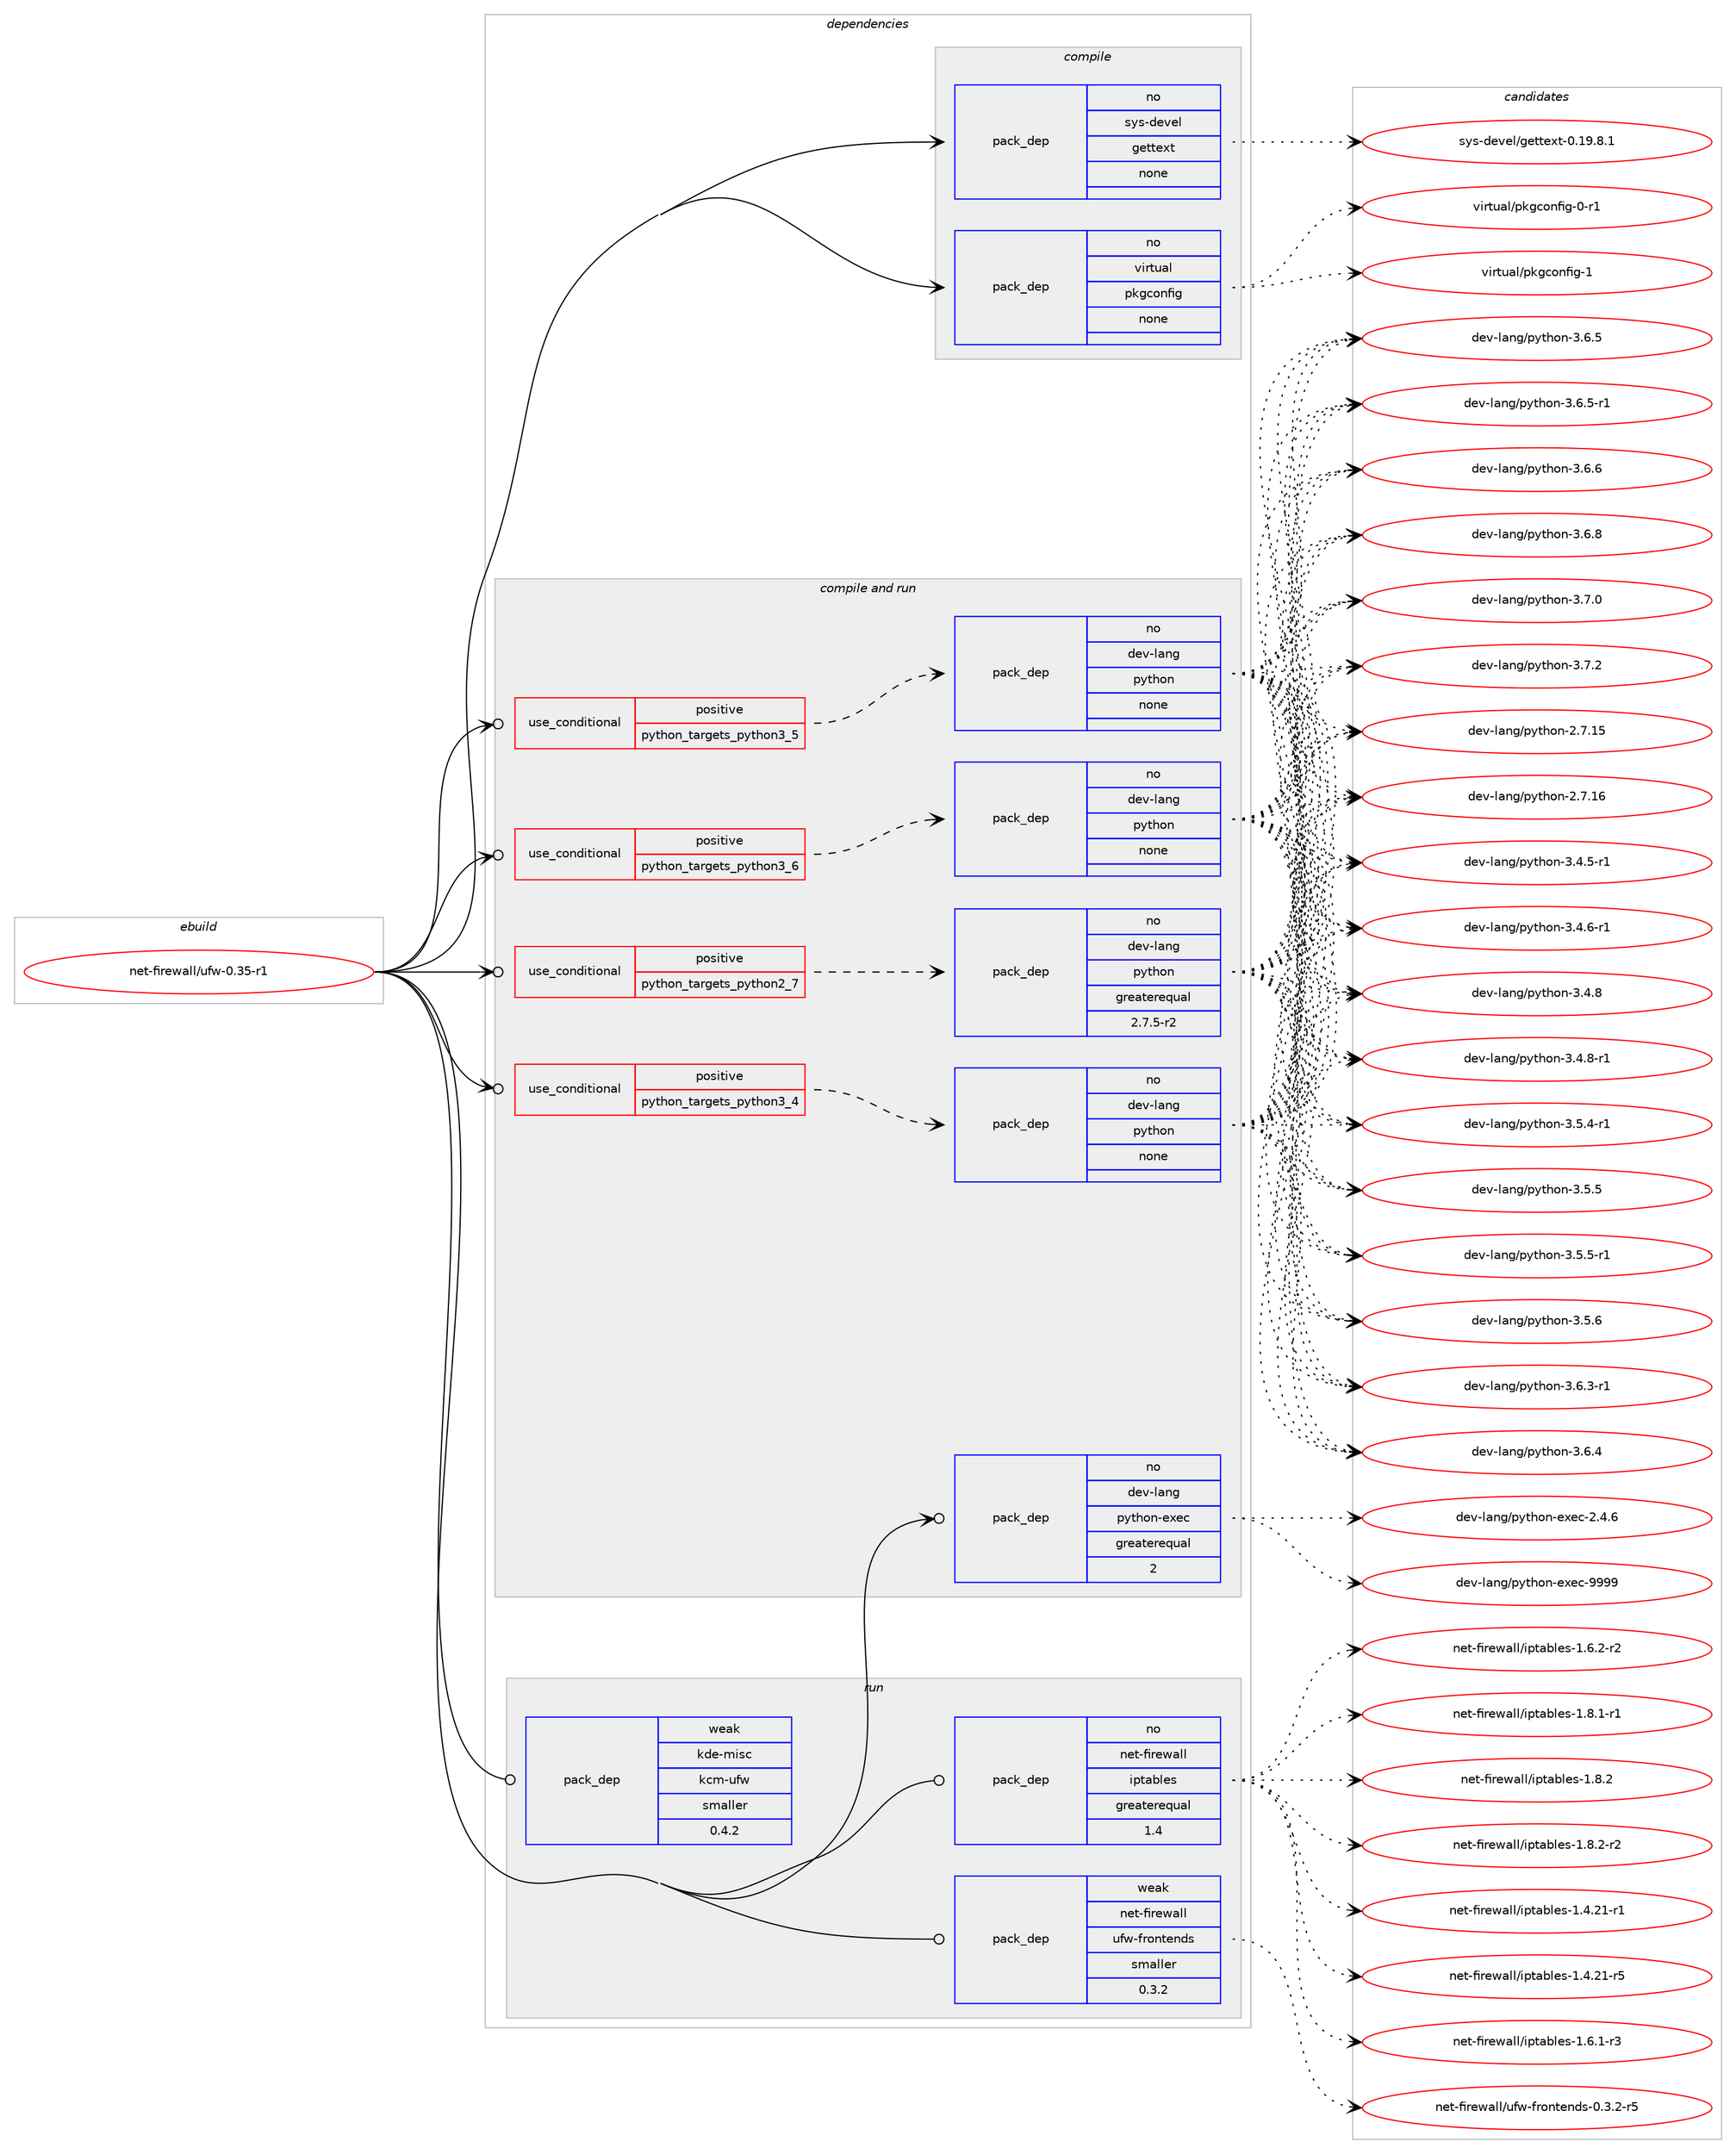 digraph prolog {

# *************
# Graph options
# *************

newrank=true;
concentrate=true;
compound=true;
graph [rankdir=LR,fontname=Helvetica,fontsize=10,ranksep=1.5];#, ranksep=2.5, nodesep=0.2];
edge  [arrowhead=vee];
node  [fontname=Helvetica,fontsize=10];

# **********
# The ebuild
# **********

subgraph cluster_leftcol {
color=gray;
rank=same;
label=<<i>ebuild</i>>;
id [label="net-firewall/ufw-0.35-r1", color=red, width=4, href="../net-firewall/ufw-0.35-r1.svg"];
}

# ****************
# The dependencies
# ****************

subgraph cluster_midcol {
color=gray;
label=<<i>dependencies</i>>;
subgraph cluster_compile {
fillcolor="#eeeeee";
style=filled;
label=<<i>compile</i>>;
subgraph pack1181146 {
dependency1652213 [label=<<TABLE BORDER="0" CELLBORDER="1" CELLSPACING="0" CELLPADDING="4" WIDTH="220"><TR><TD ROWSPAN="6" CELLPADDING="30">pack_dep</TD></TR><TR><TD WIDTH="110">no</TD></TR><TR><TD>sys-devel</TD></TR><TR><TD>gettext</TD></TR><TR><TD>none</TD></TR><TR><TD></TD></TR></TABLE>>, shape=none, color=blue];
}
id:e -> dependency1652213:w [weight=20,style="solid",arrowhead="vee"];
subgraph pack1181147 {
dependency1652214 [label=<<TABLE BORDER="0" CELLBORDER="1" CELLSPACING="0" CELLPADDING="4" WIDTH="220"><TR><TD ROWSPAN="6" CELLPADDING="30">pack_dep</TD></TR><TR><TD WIDTH="110">no</TD></TR><TR><TD>virtual</TD></TR><TR><TD>pkgconfig</TD></TR><TR><TD>none</TD></TR><TR><TD></TD></TR></TABLE>>, shape=none, color=blue];
}
id:e -> dependency1652214:w [weight=20,style="solid",arrowhead="vee"];
}
subgraph cluster_compileandrun {
fillcolor="#eeeeee";
style=filled;
label=<<i>compile and run</i>>;
subgraph cond444300 {
dependency1652215 [label=<<TABLE BORDER="0" CELLBORDER="1" CELLSPACING="0" CELLPADDING="4"><TR><TD ROWSPAN="3" CELLPADDING="10">use_conditional</TD></TR><TR><TD>positive</TD></TR><TR><TD>python_targets_python2_7</TD></TR></TABLE>>, shape=none, color=red];
subgraph pack1181148 {
dependency1652216 [label=<<TABLE BORDER="0" CELLBORDER="1" CELLSPACING="0" CELLPADDING="4" WIDTH="220"><TR><TD ROWSPAN="6" CELLPADDING="30">pack_dep</TD></TR><TR><TD WIDTH="110">no</TD></TR><TR><TD>dev-lang</TD></TR><TR><TD>python</TD></TR><TR><TD>greaterequal</TD></TR><TR><TD>2.7.5-r2</TD></TR></TABLE>>, shape=none, color=blue];
}
dependency1652215:e -> dependency1652216:w [weight=20,style="dashed",arrowhead="vee"];
}
id:e -> dependency1652215:w [weight=20,style="solid",arrowhead="odotvee"];
subgraph cond444301 {
dependency1652217 [label=<<TABLE BORDER="0" CELLBORDER="1" CELLSPACING="0" CELLPADDING="4"><TR><TD ROWSPAN="3" CELLPADDING="10">use_conditional</TD></TR><TR><TD>positive</TD></TR><TR><TD>python_targets_python3_4</TD></TR></TABLE>>, shape=none, color=red];
subgraph pack1181149 {
dependency1652218 [label=<<TABLE BORDER="0" CELLBORDER="1" CELLSPACING="0" CELLPADDING="4" WIDTH="220"><TR><TD ROWSPAN="6" CELLPADDING="30">pack_dep</TD></TR><TR><TD WIDTH="110">no</TD></TR><TR><TD>dev-lang</TD></TR><TR><TD>python</TD></TR><TR><TD>none</TD></TR><TR><TD></TD></TR></TABLE>>, shape=none, color=blue];
}
dependency1652217:e -> dependency1652218:w [weight=20,style="dashed",arrowhead="vee"];
}
id:e -> dependency1652217:w [weight=20,style="solid",arrowhead="odotvee"];
subgraph cond444302 {
dependency1652219 [label=<<TABLE BORDER="0" CELLBORDER="1" CELLSPACING="0" CELLPADDING="4"><TR><TD ROWSPAN="3" CELLPADDING="10">use_conditional</TD></TR><TR><TD>positive</TD></TR><TR><TD>python_targets_python3_5</TD></TR></TABLE>>, shape=none, color=red];
subgraph pack1181150 {
dependency1652220 [label=<<TABLE BORDER="0" CELLBORDER="1" CELLSPACING="0" CELLPADDING="4" WIDTH="220"><TR><TD ROWSPAN="6" CELLPADDING="30">pack_dep</TD></TR><TR><TD WIDTH="110">no</TD></TR><TR><TD>dev-lang</TD></TR><TR><TD>python</TD></TR><TR><TD>none</TD></TR><TR><TD></TD></TR></TABLE>>, shape=none, color=blue];
}
dependency1652219:e -> dependency1652220:w [weight=20,style="dashed",arrowhead="vee"];
}
id:e -> dependency1652219:w [weight=20,style="solid",arrowhead="odotvee"];
subgraph cond444303 {
dependency1652221 [label=<<TABLE BORDER="0" CELLBORDER="1" CELLSPACING="0" CELLPADDING="4"><TR><TD ROWSPAN="3" CELLPADDING="10">use_conditional</TD></TR><TR><TD>positive</TD></TR><TR><TD>python_targets_python3_6</TD></TR></TABLE>>, shape=none, color=red];
subgraph pack1181151 {
dependency1652222 [label=<<TABLE BORDER="0" CELLBORDER="1" CELLSPACING="0" CELLPADDING="4" WIDTH="220"><TR><TD ROWSPAN="6" CELLPADDING="30">pack_dep</TD></TR><TR><TD WIDTH="110">no</TD></TR><TR><TD>dev-lang</TD></TR><TR><TD>python</TD></TR><TR><TD>none</TD></TR><TR><TD></TD></TR></TABLE>>, shape=none, color=blue];
}
dependency1652221:e -> dependency1652222:w [weight=20,style="dashed",arrowhead="vee"];
}
id:e -> dependency1652221:w [weight=20,style="solid",arrowhead="odotvee"];
subgraph pack1181152 {
dependency1652223 [label=<<TABLE BORDER="0" CELLBORDER="1" CELLSPACING="0" CELLPADDING="4" WIDTH="220"><TR><TD ROWSPAN="6" CELLPADDING="30">pack_dep</TD></TR><TR><TD WIDTH="110">no</TD></TR><TR><TD>dev-lang</TD></TR><TR><TD>python-exec</TD></TR><TR><TD>greaterequal</TD></TR><TR><TD>2</TD></TR></TABLE>>, shape=none, color=blue];
}
id:e -> dependency1652223:w [weight=20,style="solid",arrowhead="odotvee"];
}
subgraph cluster_run {
fillcolor="#eeeeee";
style=filled;
label=<<i>run</i>>;
subgraph pack1181153 {
dependency1652224 [label=<<TABLE BORDER="0" CELLBORDER="1" CELLSPACING="0" CELLPADDING="4" WIDTH="220"><TR><TD ROWSPAN="6" CELLPADDING="30">pack_dep</TD></TR><TR><TD WIDTH="110">no</TD></TR><TR><TD>net-firewall</TD></TR><TR><TD>iptables</TD></TR><TR><TD>greaterequal</TD></TR><TR><TD>1.4</TD></TR></TABLE>>, shape=none, color=blue];
}
id:e -> dependency1652224:w [weight=20,style="solid",arrowhead="odot"];
subgraph pack1181154 {
dependency1652225 [label=<<TABLE BORDER="0" CELLBORDER="1" CELLSPACING="0" CELLPADDING="4" WIDTH="220"><TR><TD ROWSPAN="6" CELLPADDING="30">pack_dep</TD></TR><TR><TD WIDTH="110">weak</TD></TR><TR><TD>kde-misc</TD></TR><TR><TD>kcm-ufw</TD></TR><TR><TD>smaller</TD></TR><TR><TD>0.4.2</TD></TR></TABLE>>, shape=none, color=blue];
}
id:e -> dependency1652225:w [weight=20,style="solid",arrowhead="odot"];
subgraph pack1181155 {
dependency1652226 [label=<<TABLE BORDER="0" CELLBORDER="1" CELLSPACING="0" CELLPADDING="4" WIDTH="220"><TR><TD ROWSPAN="6" CELLPADDING="30">pack_dep</TD></TR><TR><TD WIDTH="110">weak</TD></TR><TR><TD>net-firewall</TD></TR><TR><TD>ufw-frontends</TD></TR><TR><TD>smaller</TD></TR><TR><TD>0.3.2</TD></TR></TABLE>>, shape=none, color=blue];
}
id:e -> dependency1652226:w [weight=20,style="solid",arrowhead="odot"];
}
}

# **************
# The candidates
# **************

subgraph cluster_choices {
rank=same;
color=gray;
label=<<i>candidates</i>>;

subgraph choice1181146 {
color=black;
nodesep=1;
choice1151211154510010111810110847103101116116101120116454846495746564649 [label="sys-devel/gettext-0.19.8.1", color=red, width=4,href="../sys-devel/gettext-0.19.8.1.svg"];
dependency1652213:e -> choice1151211154510010111810110847103101116116101120116454846495746564649:w [style=dotted,weight="100"];
}
subgraph choice1181147 {
color=black;
nodesep=1;
choice11810511411611797108471121071039911111010210510345484511449 [label="virtual/pkgconfig-0-r1", color=red, width=4,href="../virtual/pkgconfig-0-r1.svg"];
choice1181051141161179710847112107103991111101021051034549 [label="virtual/pkgconfig-1", color=red, width=4,href="../virtual/pkgconfig-1.svg"];
dependency1652214:e -> choice11810511411611797108471121071039911111010210510345484511449:w [style=dotted,weight="100"];
dependency1652214:e -> choice1181051141161179710847112107103991111101021051034549:w [style=dotted,weight="100"];
}
subgraph choice1181148 {
color=black;
nodesep=1;
choice10010111845108971101034711212111610411111045504655464953 [label="dev-lang/python-2.7.15", color=red, width=4,href="../dev-lang/python-2.7.15.svg"];
choice10010111845108971101034711212111610411111045504655464954 [label="dev-lang/python-2.7.16", color=red, width=4,href="../dev-lang/python-2.7.16.svg"];
choice1001011184510897110103471121211161041111104551465246534511449 [label="dev-lang/python-3.4.5-r1", color=red, width=4,href="../dev-lang/python-3.4.5-r1.svg"];
choice1001011184510897110103471121211161041111104551465246544511449 [label="dev-lang/python-3.4.6-r1", color=red, width=4,href="../dev-lang/python-3.4.6-r1.svg"];
choice100101118451089711010347112121116104111110455146524656 [label="dev-lang/python-3.4.8", color=red, width=4,href="../dev-lang/python-3.4.8.svg"];
choice1001011184510897110103471121211161041111104551465246564511449 [label="dev-lang/python-3.4.8-r1", color=red, width=4,href="../dev-lang/python-3.4.8-r1.svg"];
choice1001011184510897110103471121211161041111104551465346524511449 [label="dev-lang/python-3.5.4-r1", color=red, width=4,href="../dev-lang/python-3.5.4-r1.svg"];
choice100101118451089711010347112121116104111110455146534653 [label="dev-lang/python-3.5.5", color=red, width=4,href="../dev-lang/python-3.5.5.svg"];
choice1001011184510897110103471121211161041111104551465346534511449 [label="dev-lang/python-3.5.5-r1", color=red, width=4,href="../dev-lang/python-3.5.5-r1.svg"];
choice100101118451089711010347112121116104111110455146534654 [label="dev-lang/python-3.5.6", color=red, width=4,href="../dev-lang/python-3.5.6.svg"];
choice1001011184510897110103471121211161041111104551465446514511449 [label="dev-lang/python-3.6.3-r1", color=red, width=4,href="../dev-lang/python-3.6.3-r1.svg"];
choice100101118451089711010347112121116104111110455146544652 [label="dev-lang/python-3.6.4", color=red, width=4,href="../dev-lang/python-3.6.4.svg"];
choice100101118451089711010347112121116104111110455146544653 [label="dev-lang/python-3.6.5", color=red, width=4,href="../dev-lang/python-3.6.5.svg"];
choice1001011184510897110103471121211161041111104551465446534511449 [label="dev-lang/python-3.6.5-r1", color=red, width=4,href="../dev-lang/python-3.6.5-r1.svg"];
choice100101118451089711010347112121116104111110455146544654 [label="dev-lang/python-3.6.6", color=red, width=4,href="../dev-lang/python-3.6.6.svg"];
choice100101118451089711010347112121116104111110455146544656 [label="dev-lang/python-3.6.8", color=red, width=4,href="../dev-lang/python-3.6.8.svg"];
choice100101118451089711010347112121116104111110455146554648 [label="dev-lang/python-3.7.0", color=red, width=4,href="../dev-lang/python-3.7.0.svg"];
choice100101118451089711010347112121116104111110455146554650 [label="dev-lang/python-3.7.2", color=red, width=4,href="../dev-lang/python-3.7.2.svg"];
dependency1652216:e -> choice10010111845108971101034711212111610411111045504655464953:w [style=dotted,weight="100"];
dependency1652216:e -> choice10010111845108971101034711212111610411111045504655464954:w [style=dotted,weight="100"];
dependency1652216:e -> choice1001011184510897110103471121211161041111104551465246534511449:w [style=dotted,weight="100"];
dependency1652216:e -> choice1001011184510897110103471121211161041111104551465246544511449:w [style=dotted,weight="100"];
dependency1652216:e -> choice100101118451089711010347112121116104111110455146524656:w [style=dotted,weight="100"];
dependency1652216:e -> choice1001011184510897110103471121211161041111104551465246564511449:w [style=dotted,weight="100"];
dependency1652216:e -> choice1001011184510897110103471121211161041111104551465346524511449:w [style=dotted,weight="100"];
dependency1652216:e -> choice100101118451089711010347112121116104111110455146534653:w [style=dotted,weight="100"];
dependency1652216:e -> choice1001011184510897110103471121211161041111104551465346534511449:w [style=dotted,weight="100"];
dependency1652216:e -> choice100101118451089711010347112121116104111110455146534654:w [style=dotted,weight="100"];
dependency1652216:e -> choice1001011184510897110103471121211161041111104551465446514511449:w [style=dotted,weight="100"];
dependency1652216:e -> choice100101118451089711010347112121116104111110455146544652:w [style=dotted,weight="100"];
dependency1652216:e -> choice100101118451089711010347112121116104111110455146544653:w [style=dotted,weight="100"];
dependency1652216:e -> choice1001011184510897110103471121211161041111104551465446534511449:w [style=dotted,weight="100"];
dependency1652216:e -> choice100101118451089711010347112121116104111110455146544654:w [style=dotted,weight="100"];
dependency1652216:e -> choice100101118451089711010347112121116104111110455146544656:w [style=dotted,weight="100"];
dependency1652216:e -> choice100101118451089711010347112121116104111110455146554648:w [style=dotted,weight="100"];
dependency1652216:e -> choice100101118451089711010347112121116104111110455146554650:w [style=dotted,weight="100"];
}
subgraph choice1181149 {
color=black;
nodesep=1;
choice10010111845108971101034711212111610411111045504655464953 [label="dev-lang/python-2.7.15", color=red, width=4,href="../dev-lang/python-2.7.15.svg"];
choice10010111845108971101034711212111610411111045504655464954 [label="dev-lang/python-2.7.16", color=red, width=4,href="../dev-lang/python-2.7.16.svg"];
choice1001011184510897110103471121211161041111104551465246534511449 [label="dev-lang/python-3.4.5-r1", color=red, width=4,href="../dev-lang/python-3.4.5-r1.svg"];
choice1001011184510897110103471121211161041111104551465246544511449 [label="dev-lang/python-3.4.6-r1", color=red, width=4,href="../dev-lang/python-3.4.6-r1.svg"];
choice100101118451089711010347112121116104111110455146524656 [label="dev-lang/python-3.4.8", color=red, width=4,href="../dev-lang/python-3.4.8.svg"];
choice1001011184510897110103471121211161041111104551465246564511449 [label="dev-lang/python-3.4.8-r1", color=red, width=4,href="../dev-lang/python-3.4.8-r1.svg"];
choice1001011184510897110103471121211161041111104551465346524511449 [label="dev-lang/python-3.5.4-r1", color=red, width=4,href="../dev-lang/python-3.5.4-r1.svg"];
choice100101118451089711010347112121116104111110455146534653 [label="dev-lang/python-3.5.5", color=red, width=4,href="../dev-lang/python-3.5.5.svg"];
choice1001011184510897110103471121211161041111104551465346534511449 [label="dev-lang/python-3.5.5-r1", color=red, width=4,href="../dev-lang/python-3.5.5-r1.svg"];
choice100101118451089711010347112121116104111110455146534654 [label="dev-lang/python-3.5.6", color=red, width=4,href="../dev-lang/python-3.5.6.svg"];
choice1001011184510897110103471121211161041111104551465446514511449 [label="dev-lang/python-3.6.3-r1", color=red, width=4,href="../dev-lang/python-3.6.3-r1.svg"];
choice100101118451089711010347112121116104111110455146544652 [label="dev-lang/python-3.6.4", color=red, width=4,href="../dev-lang/python-3.6.4.svg"];
choice100101118451089711010347112121116104111110455146544653 [label="dev-lang/python-3.6.5", color=red, width=4,href="../dev-lang/python-3.6.5.svg"];
choice1001011184510897110103471121211161041111104551465446534511449 [label="dev-lang/python-3.6.5-r1", color=red, width=4,href="../dev-lang/python-3.6.5-r1.svg"];
choice100101118451089711010347112121116104111110455146544654 [label="dev-lang/python-3.6.6", color=red, width=4,href="../dev-lang/python-3.6.6.svg"];
choice100101118451089711010347112121116104111110455146544656 [label="dev-lang/python-3.6.8", color=red, width=4,href="../dev-lang/python-3.6.8.svg"];
choice100101118451089711010347112121116104111110455146554648 [label="dev-lang/python-3.7.0", color=red, width=4,href="../dev-lang/python-3.7.0.svg"];
choice100101118451089711010347112121116104111110455146554650 [label="dev-lang/python-3.7.2", color=red, width=4,href="../dev-lang/python-3.7.2.svg"];
dependency1652218:e -> choice10010111845108971101034711212111610411111045504655464953:w [style=dotted,weight="100"];
dependency1652218:e -> choice10010111845108971101034711212111610411111045504655464954:w [style=dotted,weight="100"];
dependency1652218:e -> choice1001011184510897110103471121211161041111104551465246534511449:w [style=dotted,weight="100"];
dependency1652218:e -> choice1001011184510897110103471121211161041111104551465246544511449:w [style=dotted,weight="100"];
dependency1652218:e -> choice100101118451089711010347112121116104111110455146524656:w [style=dotted,weight="100"];
dependency1652218:e -> choice1001011184510897110103471121211161041111104551465246564511449:w [style=dotted,weight="100"];
dependency1652218:e -> choice1001011184510897110103471121211161041111104551465346524511449:w [style=dotted,weight="100"];
dependency1652218:e -> choice100101118451089711010347112121116104111110455146534653:w [style=dotted,weight="100"];
dependency1652218:e -> choice1001011184510897110103471121211161041111104551465346534511449:w [style=dotted,weight="100"];
dependency1652218:e -> choice100101118451089711010347112121116104111110455146534654:w [style=dotted,weight="100"];
dependency1652218:e -> choice1001011184510897110103471121211161041111104551465446514511449:w [style=dotted,weight="100"];
dependency1652218:e -> choice100101118451089711010347112121116104111110455146544652:w [style=dotted,weight="100"];
dependency1652218:e -> choice100101118451089711010347112121116104111110455146544653:w [style=dotted,weight="100"];
dependency1652218:e -> choice1001011184510897110103471121211161041111104551465446534511449:w [style=dotted,weight="100"];
dependency1652218:e -> choice100101118451089711010347112121116104111110455146544654:w [style=dotted,weight="100"];
dependency1652218:e -> choice100101118451089711010347112121116104111110455146544656:w [style=dotted,weight="100"];
dependency1652218:e -> choice100101118451089711010347112121116104111110455146554648:w [style=dotted,weight="100"];
dependency1652218:e -> choice100101118451089711010347112121116104111110455146554650:w [style=dotted,weight="100"];
}
subgraph choice1181150 {
color=black;
nodesep=1;
choice10010111845108971101034711212111610411111045504655464953 [label="dev-lang/python-2.7.15", color=red, width=4,href="../dev-lang/python-2.7.15.svg"];
choice10010111845108971101034711212111610411111045504655464954 [label="dev-lang/python-2.7.16", color=red, width=4,href="../dev-lang/python-2.7.16.svg"];
choice1001011184510897110103471121211161041111104551465246534511449 [label="dev-lang/python-3.4.5-r1", color=red, width=4,href="../dev-lang/python-3.4.5-r1.svg"];
choice1001011184510897110103471121211161041111104551465246544511449 [label="dev-lang/python-3.4.6-r1", color=red, width=4,href="../dev-lang/python-3.4.6-r1.svg"];
choice100101118451089711010347112121116104111110455146524656 [label="dev-lang/python-3.4.8", color=red, width=4,href="../dev-lang/python-3.4.8.svg"];
choice1001011184510897110103471121211161041111104551465246564511449 [label="dev-lang/python-3.4.8-r1", color=red, width=4,href="../dev-lang/python-3.4.8-r1.svg"];
choice1001011184510897110103471121211161041111104551465346524511449 [label="dev-lang/python-3.5.4-r1", color=red, width=4,href="../dev-lang/python-3.5.4-r1.svg"];
choice100101118451089711010347112121116104111110455146534653 [label="dev-lang/python-3.5.5", color=red, width=4,href="../dev-lang/python-3.5.5.svg"];
choice1001011184510897110103471121211161041111104551465346534511449 [label="dev-lang/python-3.5.5-r1", color=red, width=4,href="../dev-lang/python-3.5.5-r1.svg"];
choice100101118451089711010347112121116104111110455146534654 [label="dev-lang/python-3.5.6", color=red, width=4,href="../dev-lang/python-3.5.6.svg"];
choice1001011184510897110103471121211161041111104551465446514511449 [label="dev-lang/python-3.6.3-r1", color=red, width=4,href="../dev-lang/python-3.6.3-r1.svg"];
choice100101118451089711010347112121116104111110455146544652 [label="dev-lang/python-3.6.4", color=red, width=4,href="../dev-lang/python-3.6.4.svg"];
choice100101118451089711010347112121116104111110455146544653 [label="dev-lang/python-3.6.5", color=red, width=4,href="../dev-lang/python-3.6.5.svg"];
choice1001011184510897110103471121211161041111104551465446534511449 [label="dev-lang/python-3.6.5-r1", color=red, width=4,href="../dev-lang/python-3.6.5-r1.svg"];
choice100101118451089711010347112121116104111110455146544654 [label="dev-lang/python-3.6.6", color=red, width=4,href="../dev-lang/python-3.6.6.svg"];
choice100101118451089711010347112121116104111110455146544656 [label="dev-lang/python-3.6.8", color=red, width=4,href="../dev-lang/python-3.6.8.svg"];
choice100101118451089711010347112121116104111110455146554648 [label="dev-lang/python-3.7.0", color=red, width=4,href="../dev-lang/python-3.7.0.svg"];
choice100101118451089711010347112121116104111110455146554650 [label="dev-lang/python-3.7.2", color=red, width=4,href="../dev-lang/python-3.7.2.svg"];
dependency1652220:e -> choice10010111845108971101034711212111610411111045504655464953:w [style=dotted,weight="100"];
dependency1652220:e -> choice10010111845108971101034711212111610411111045504655464954:w [style=dotted,weight="100"];
dependency1652220:e -> choice1001011184510897110103471121211161041111104551465246534511449:w [style=dotted,weight="100"];
dependency1652220:e -> choice1001011184510897110103471121211161041111104551465246544511449:w [style=dotted,weight="100"];
dependency1652220:e -> choice100101118451089711010347112121116104111110455146524656:w [style=dotted,weight="100"];
dependency1652220:e -> choice1001011184510897110103471121211161041111104551465246564511449:w [style=dotted,weight="100"];
dependency1652220:e -> choice1001011184510897110103471121211161041111104551465346524511449:w [style=dotted,weight="100"];
dependency1652220:e -> choice100101118451089711010347112121116104111110455146534653:w [style=dotted,weight="100"];
dependency1652220:e -> choice1001011184510897110103471121211161041111104551465346534511449:w [style=dotted,weight="100"];
dependency1652220:e -> choice100101118451089711010347112121116104111110455146534654:w [style=dotted,weight="100"];
dependency1652220:e -> choice1001011184510897110103471121211161041111104551465446514511449:w [style=dotted,weight="100"];
dependency1652220:e -> choice100101118451089711010347112121116104111110455146544652:w [style=dotted,weight="100"];
dependency1652220:e -> choice100101118451089711010347112121116104111110455146544653:w [style=dotted,weight="100"];
dependency1652220:e -> choice1001011184510897110103471121211161041111104551465446534511449:w [style=dotted,weight="100"];
dependency1652220:e -> choice100101118451089711010347112121116104111110455146544654:w [style=dotted,weight="100"];
dependency1652220:e -> choice100101118451089711010347112121116104111110455146544656:w [style=dotted,weight="100"];
dependency1652220:e -> choice100101118451089711010347112121116104111110455146554648:w [style=dotted,weight="100"];
dependency1652220:e -> choice100101118451089711010347112121116104111110455146554650:w [style=dotted,weight="100"];
}
subgraph choice1181151 {
color=black;
nodesep=1;
choice10010111845108971101034711212111610411111045504655464953 [label="dev-lang/python-2.7.15", color=red, width=4,href="../dev-lang/python-2.7.15.svg"];
choice10010111845108971101034711212111610411111045504655464954 [label="dev-lang/python-2.7.16", color=red, width=4,href="../dev-lang/python-2.7.16.svg"];
choice1001011184510897110103471121211161041111104551465246534511449 [label="dev-lang/python-3.4.5-r1", color=red, width=4,href="../dev-lang/python-3.4.5-r1.svg"];
choice1001011184510897110103471121211161041111104551465246544511449 [label="dev-lang/python-3.4.6-r1", color=red, width=4,href="../dev-lang/python-3.4.6-r1.svg"];
choice100101118451089711010347112121116104111110455146524656 [label="dev-lang/python-3.4.8", color=red, width=4,href="../dev-lang/python-3.4.8.svg"];
choice1001011184510897110103471121211161041111104551465246564511449 [label="dev-lang/python-3.4.8-r1", color=red, width=4,href="../dev-lang/python-3.4.8-r1.svg"];
choice1001011184510897110103471121211161041111104551465346524511449 [label="dev-lang/python-3.5.4-r1", color=red, width=4,href="../dev-lang/python-3.5.4-r1.svg"];
choice100101118451089711010347112121116104111110455146534653 [label="dev-lang/python-3.5.5", color=red, width=4,href="../dev-lang/python-3.5.5.svg"];
choice1001011184510897110103471121211161041111104551465346534511449 [label="dev-lang/python-3.5.5-r1", color=red, width=4,href="../dev-lang/python-3.5.5-r1.svg"];
choice100101118451089711010347112121116104111110455146534654 [label="dev-lang/python-3.5.6", color=red, width=4,href="../dev-lang/python-3.5.6.svg"];
choice1001011184510897110103471121211161041111104551465446514511449 [label="dev-lang/python-3.6.3-r1", color=red, width=4,href="../dev-lang/python-3.6.3-r1.svg"];
choice100101118451089711010347112121116104111110455146544652 [label="dev-lang/python-3.6.4", color=red, width=4,href="../dev-lang/python-3.6.4.svg"];
choice100101118451089711010347112121116104111110455146544653 [label="dev-lang/python-3.6.5", color=red, width=4,href="../dev-lang/python-3.6.5.svg"];
choice1001011184510897110103471121211161041111104551465446534511449 [label="dev-lang/python-3.6.5-r1", color=red, width=4,href="../dev-lang/python-3.6.5-r1.svg"];
choice100101118451089711010347112121116104111110455146544654 [label="dev-lang/python-3.6.6", color=red, width=4,href="../dev-lang/python-3.6.6.svg"];
choice100101118451089711010347112121116104111110455146544656 [label="dev-lang/python-3.6.8", color=red, width=4,href="../dev-lang/python-3.6.8.svg"];
choice100101118451089711010347112121116104111110455146554648 [label="dev-lang/python-3.7.0", color=red, width=4,href="../dev-lang/python-3.7.0.svg"];
choice100101118451089711010347112121116104111110455146554650 [label="dev-lang/python-3.7.2", color=red, width=4,href="../dev-lang/python-3.7.2.svg"];
dependency1652222:e -> choice10010111845108971101034711212111610411111045504655464953:w [style=dotted,weight="100"];
dependency1652222:e -> choice10010111845108971101034711212111610411111045504655464954:w [style=dotted,weight="100"];
dependency1652222:e -> choice1001011184510897110103471121211161041111104551465246534511449:w [style=dotted,weight="100"];
dependency1652222:e -> choice1001011184510897110103471121211161041111104551465246544511449:w [style=dotted,weight="100"];
dependency1652222:e -> choice100101118451089711010347112121116104111110455146524656:w [style=dotted,weight="100"];
dependency1652222:e -> choice1001011184510897110103471121211161041111104551465246564511449:w [style=dotted,weight="100"];
dependency1652222:e -> choice1001011184510897110103471121211161041111104551465346524511449:w [style=dotted,weight="100"];
dependency1652222:e -> choice100101118451089711010347112121116104111110455146534653:w [style=dotted,weight="100"];
dependency1652222:e -> choice1001011184510897110103471121211161041111104551465346534511449:w [style=dotted,weight="100"];
dependency1652222:e -> choice100101118451089711010347112121116104111110455146534654:w [style=dotted,weight="100"];
dependency1652222:e -> choice1001011184510897110103471121211161041111104551465446514511449:w [style=dotted,weight="100"];
dependency1652222:e -> choice100101118451089711010347112121116104111110455146544652:w [style=dotted,weight="100"];
dependency1652222:e -> choice100101118451089711010347112121116104111110455146544653:w [style=dotted,weight="100"];
dependency1652222:e -> choice1001011184510897110103471121211161041111104551465446534511449:w [style=dotted,weight="100"];
dependency1652222:e -> choice100101118451089711010347112121116104111110455146544654:w [style=dotted,weight="100"];
dependency1652222:e -> choice100101118451089711010347112121116104111110455146544656:w [style=dotted,weight="100"];
dependency1652222:e -> choice100101118451089711010347112121116104111110455146554648:w [style=dotted,weight="100"];
dependency1652222:e -> choice100101118451089711010347112121116104111110455146554650:w [style=dotted,weight="100"];
}
subgraph choice1181152 {
color=black;
nodesep=1;
choice1001011184510897110103471121211161041111104510112010199455046524654 [label="dev-lang/python-exec-2.4.6", color=red, width=4,href="../dev-lang/python-exec-2.4.6.svg"];
choice10010111845108971101034711212111610411111045101120101994557575757 [label="dev-lang/python-exec-9999", color=red, width=4,href="../dev-lang/python-exec-9999.svg"];
dependency1652223:e -> choice1001011184510897110103471121211161041111104510112010199455046524654:w [style=dotted,weight="100"];
dependency1652223:e -> choice10010111845108971101034711212111610411111045101120101994557575757:w [style=dotted,weight="100"];
}
subgraph choice1181153 {
color=black;
nodesep=1;
choice1101011164510210511410111997108108471051121169798108101115454946524650494511449 [label="net-firewall/iptables-1.4.21-r1", color=red, width=4,href="../net-firewall/iptables-1.4.21-r1.svg"];
choice1101011164510210511410111997108108471051121169798108101115454946524650494511453 [label="net-firewall/iptables-1.4.21-r5", color=red, width=4,href="../net-firewall/iptables-1.4.21-r5.svg"];
choice11010111645102105114101119971081084710511211697981081011154549465446494511451 [label="net-firewall/iptables-1.6.1-r3", color=red, width=4,href="../net-firewall/iptables-1.6.1-r3.svg"];
choice11010111645102105114101119971081084710511211697981081011154549465446504511450 [label="net-firewall/iptables-1.6.2-r2", color=red, width=4,href="../net-firewall/iptables-1.6.2-r2.svg"];
choice11010111645102105114101119971081084710511211697981081011154549465646494511449 [label="net-firewall/iptables-1.8.1-r1", color=red, width=4,href="../net-firewall/iptables-1.8.1-r1.svg"];
choice1101011164510210511410111997108108471051121169798108101115454946564650 [label="net-firewall/iptables-1.8.2", color=red, width=4,href="../net-firewall/iptables-1.8.2.svg"];
choice11010111645102105114101119971081084710511211697981081011154549465646504511450 [label="net-firewall/iptables-1.8.2-r2", color=red, width=4,href="../net-firewall/iptables-1.8.2-r2.svg"];
dependency1652224:e -> choice1101011164510210511410111997108108471051121169798108101115454946524650494511449:w [style=dotted,weight="100"];
dependency1652224:e -> choice1101011164510210511410111997108108471051121169798108101115454946524650494511453:w [style=dotted,weight="100"];
dependency1652224:e -> choice11010111645102105114101119971081084710511211697981081011154549465446494511451:w [style=dotted,weight="100"];
dependency1652224:e -> choice11010111645102105114101119971081084710511211697981081011154549465446504511450:w [style=dotted,weight="100"];
dependency1652224:e -> choice11010111645102105114101119971081084710511211697981081011154549465646494511449:w [style=dotted,weight="100"];
dependency1652224:e -> choice1101011164510210511410111997108108471051121169798108101115454946564650:w [style=dotted,weight="100"];
dependency1652224:e -> choice11010111645102105114101119971081084710511211697981081011154549465646504511450:w [style=dotted,weight="100"];
}
subgraph choice1181154 {
color=black;
nodesep=1;
}
subgraph choice1181155 {
color=black;
nodesep=1;
choice110101116451021051141011199710810847117102119451021141111101161011101001154548465146504511453 [label="net-firewall/ufw-frontends-0.3.2-r5", color=red, width=4,href="../net-firewall/ufw-frontends-0.3.2-r5.svg"];
dependency1652226:e -> choice110101116451021051141011199710810847117102119451021141111101161011101001154548465146504511453:w [style=dotted,weight="100"];
}
}

}
